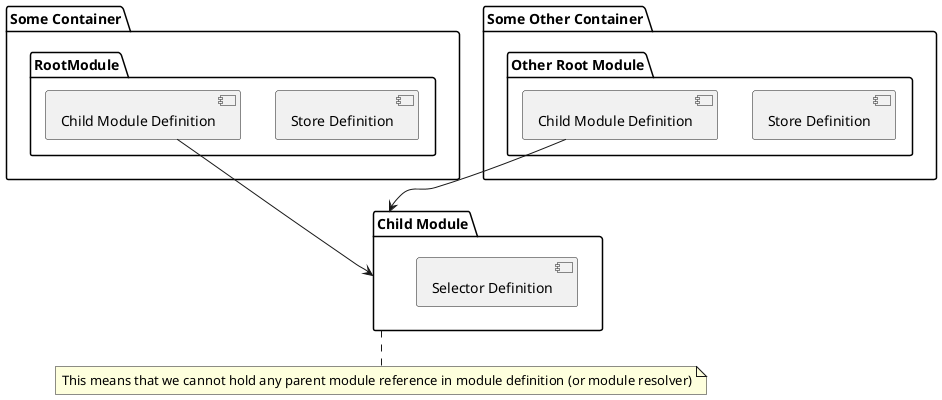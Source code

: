@startuml

package "Some Container" as container1 {
    package "RootModule" as root {
        [Store Definition] as store
        [Child Module Definition] as childModule
    }
}


Package "Some Other Container" as container2 {
    package "Other Root Module" as otherRoot {
        [Store Definition] as otherStore
        [Child Module Definition] as otherChildModule
    }
}


package "Child Module" as child {
    [Selector Definition] as selector
}
note bottom of child: This means that we cannot hold any parent module reference in module definition (or module resolver)

childModule --> child
otherChildModule --> child

@enduml
